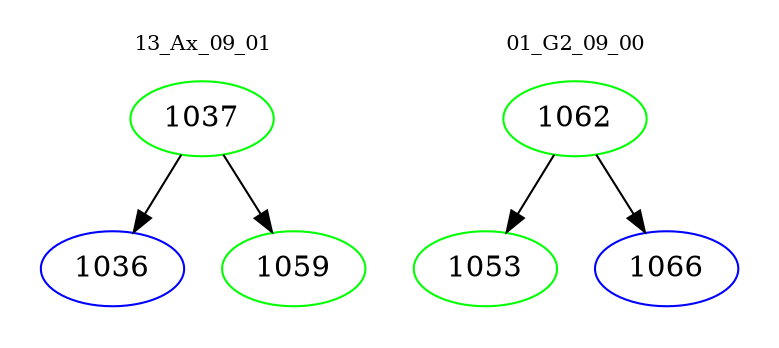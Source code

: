 digraph{
subgraph cluster_0 {
color = white
label = "13_Ax_09_01";
fontsize=10;
T0_1037 [label="1037", color="green"]
T0_1037 -> T0_1036 [color="black"]
T0_1036 [label="1036", color="blue"]
T0_1037 -> T0_1059 [color="black"]
T0_1059 [label="1059", color="green"]
}
subgraph cluster_1 {
color = white
label = "01_G2_09_00";
fontsize=10;
T1_1062 [label="1062", color="green"]
T1_1062 -> T1_1053 [color="black"]
T1_1053 [label="1053", color="green"]
T1_1062 -> T1_1066 [color="black"]
T1_1066 [label="1066", color="blue"]
}
}

